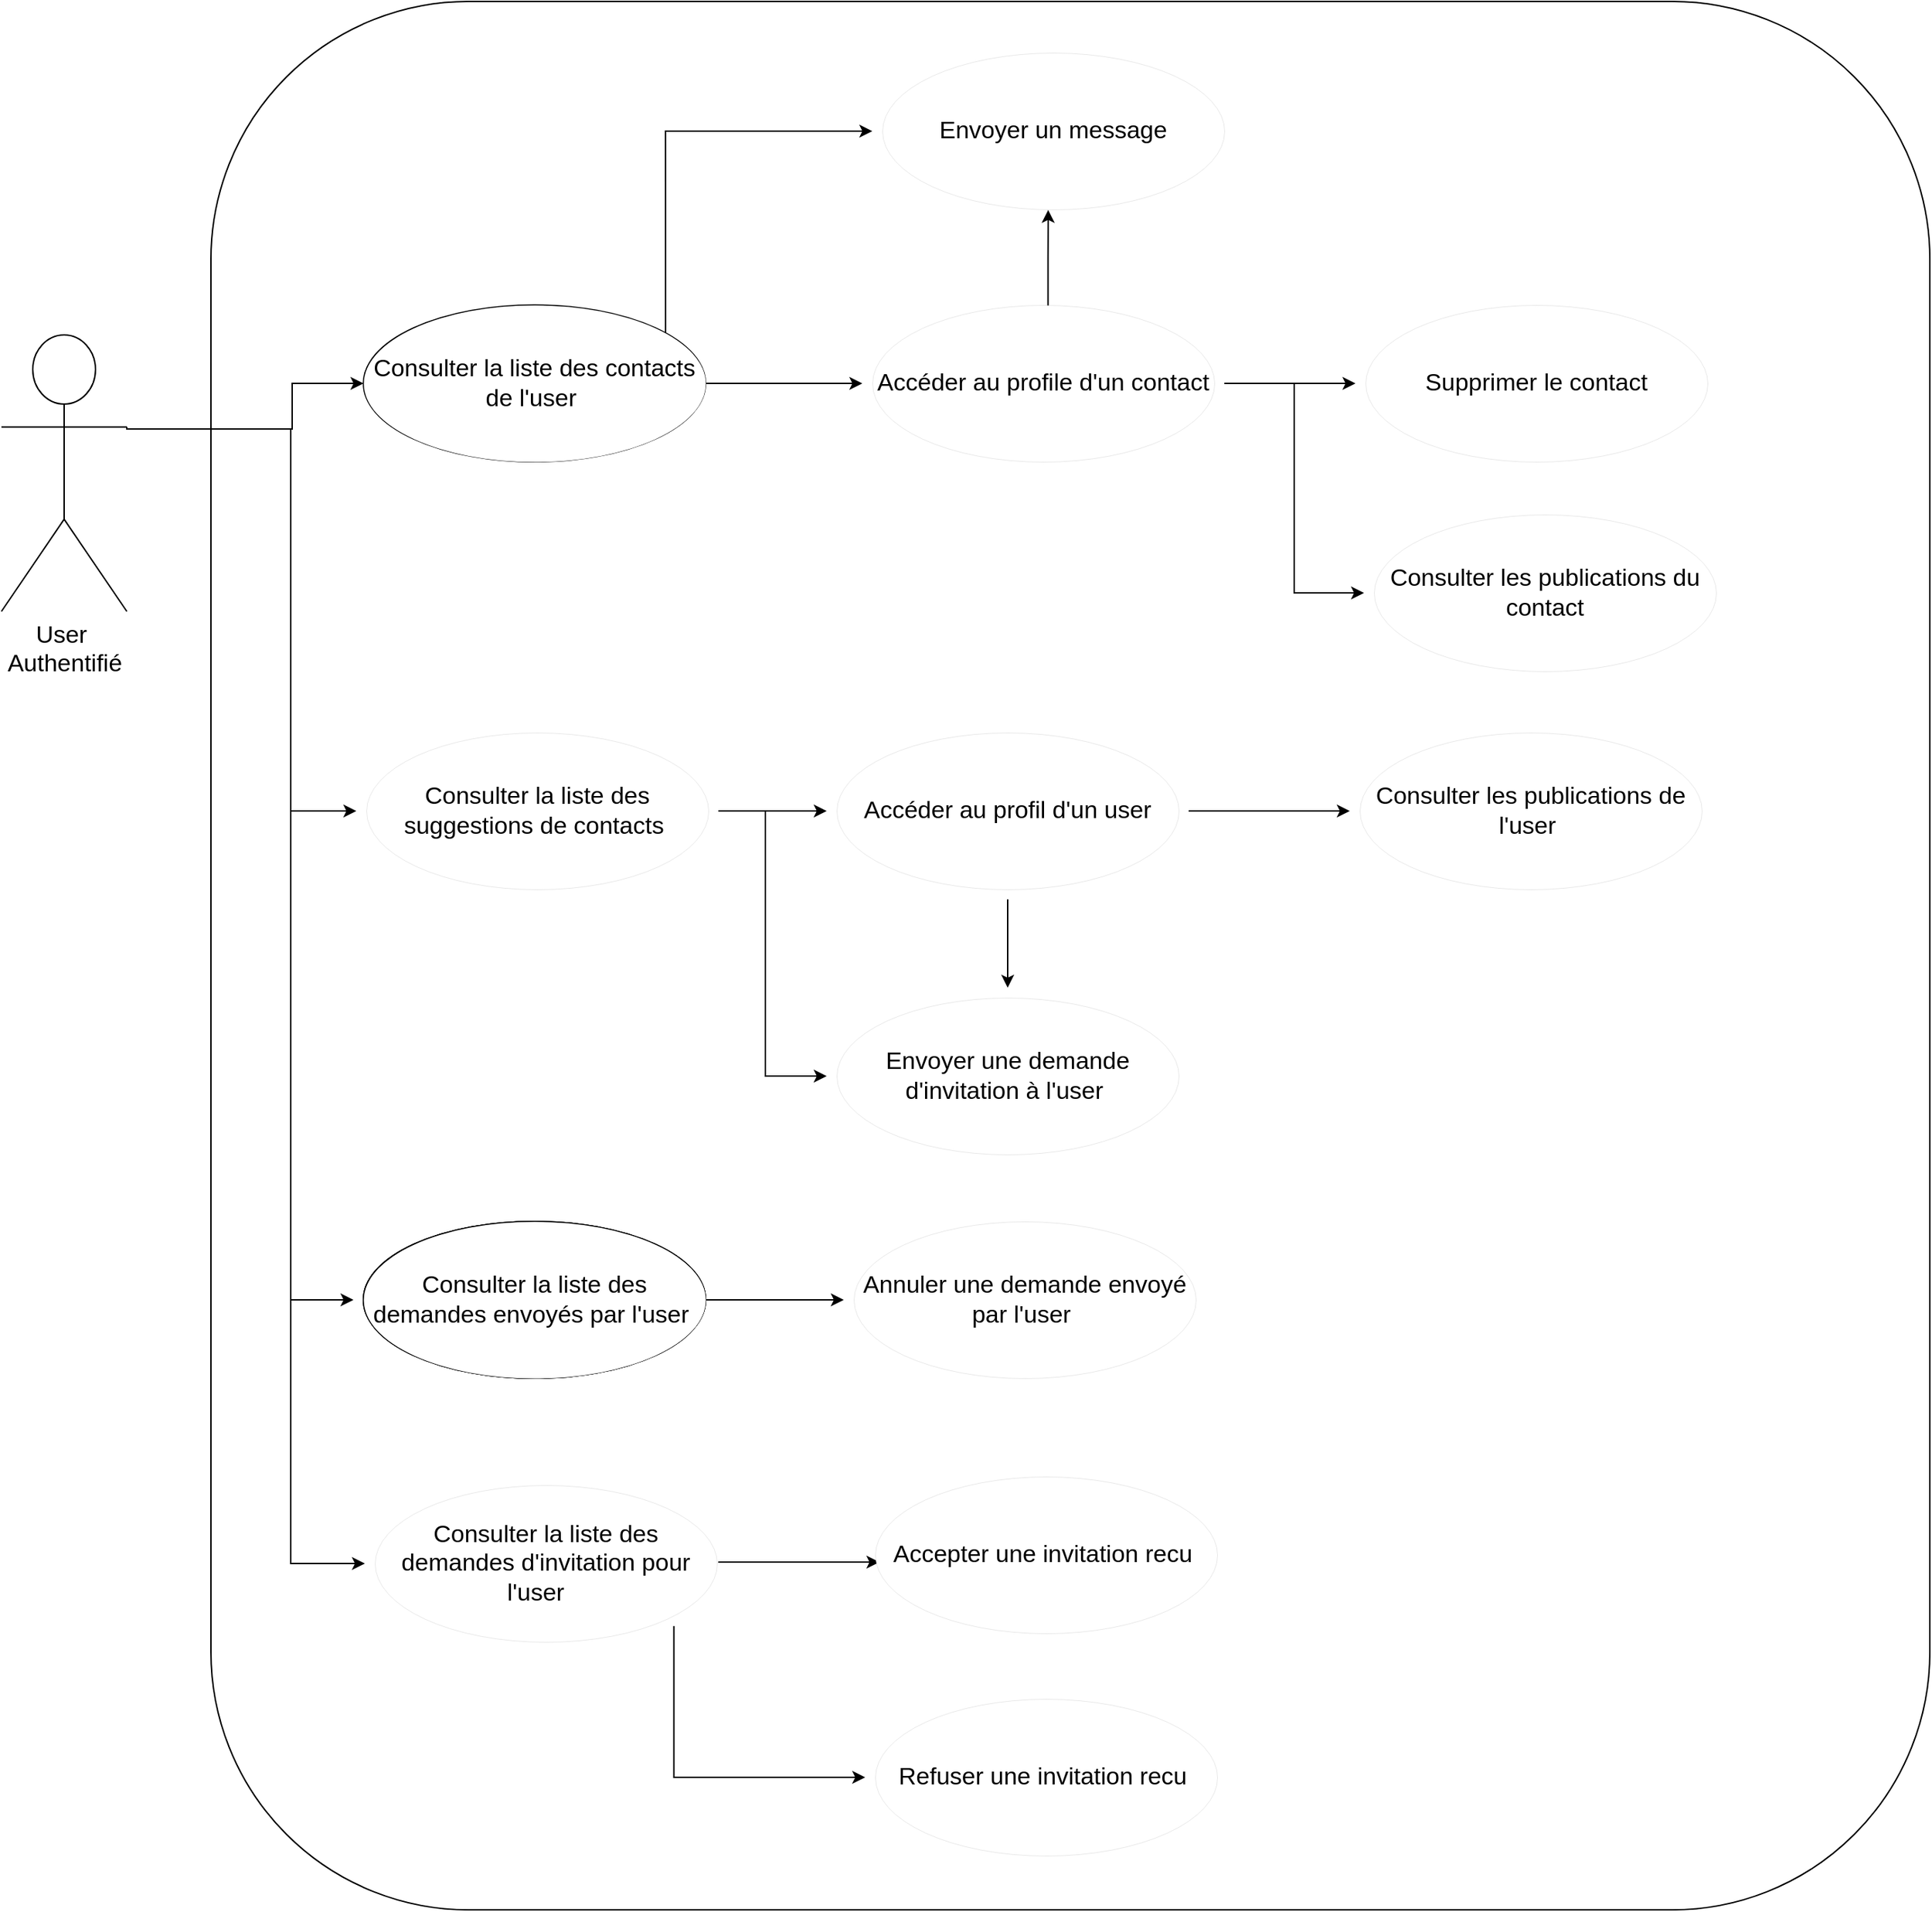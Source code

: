 <mxfile version="16.5.1" type="device" pages="2"><diagram id="uu880i4TB5WIHIHQVo8Q" name="D1"><mxGraphModel dx="2774" dy="1269" grid="0" gridSize="10" guides="1" tooltips="1" connect="1" arrows="1" fold="1" page="0" pageScale="1" pageWidth="827" pageHeight="1169" math="0" shadow="0"><root><mxCell id="0"/><mxCell id="1" parent="0"/><mxCell id="6onSYLC3XU4fuUjRAczv-1" value="" style="rounded=1;whiteSpace=wrap;html=1;" vertex="1" parent="1"><mxGeometry x="126" y="72" width="1206" height="1339" as="geometry"/></mxCell><mxCell id="_j6vwuoLXBlvUyXRn8-_-1" style="edgeStyle=orthogonalEdgeStyle;rounded=0;orthogonalLoop=1;jettySize=auto;html=1;exitX=1;exitY=0.5;exitDx=0;exitDy=0;entryX=0;entryY=0.5;entryDx=0;entryDy=0;fontSize=17;" parent="1" target="_j6vwuoLXBlvUyXRn8-_-5" edge="1"><mxGeometry relative="1" as="geometry"><mxPoint x="81" y="372.0" as="sourcePoint"/><Array as="points"><mxPoint x="183" y="372"/><mxPoint x="183" y="340"/></Array></mxGeometry></mxCell><mxCell id="_j6vwuoLXBlvUyXRn8-_-2" style="edgeStyle=orthogonalEdgeStyle;rounded=0;orthogonalLoop=1;jettySize=auto;html=1;exitX=1;exitY=0.5;exitDx=0;exitDy=0;entryX=0;entryY=0.5;entryDx=0;entryDy=0;fontSize=17;" parent="1" target="_j6vwuoLXBlvUyXRn8-_-8" edge="1"><mxGeometry relative="1" as="geometry"><Array as="points"><mxPoint x="182" y="372"/><mxPoint x="182" y="640"/></Array><mxPoint x="81" y="372.0" as="sourcePoint"/></mxGeometry></mxCell><mxCell id="_j6vwuoLXBlvUyXRn8-_-34" style="edgeStyle=orthogonalEdgeStyle;rounded=0;orthogonalLoop=1;jettySize=auto;html=1;exitX=1;exitY=0.333;exitDx=0;exitDy=0;exitPerimeter=0;entryX=0;entryY=0.5;entryDx=0;entryDy=0;" parent="1" source="_j6vwuoLXBlvUyXRn8-_-3" target="_j6vwuoLXBlvUyXRn8-_-28" edge="1"><mxGeometry relative="1" as="geometry"><Array as="points"><mxPoint x="182" y="372"/><mxPoint x="182" y="1168"/></Array></mxGeometry></mxCell><mxCell id="_j6vwuoLXBlvUyXRn8-_-3" value="User&amp;nbsp;&lt;br&gt;Authentifié" style="shape=umlActor;verticalLabelPosition=bottom;verticalAlign=top;html=1;outlineConnect=0;fontSize=17;" parent="1" vertex="1"><mxGeometry x="-21" y="306" width="88" height="194" as="geometry"/></mxCell><mxCell id="_j6vwuoLXBlvUyXRn8-_-4" style="edgeStyle=orthogonalEdgeStyle;rounded=0;orthogonalLoop=1;jettySize=auto;html=1;exitX=1;exitY=0.5;exitDx=0;exitDy=0;fontSize=17;" parent="1" source="_j6vwuoLXBlvUyXRn8-_-5" target="_j6vwuoLXBlvUyXRn8-_-12" edge="1"><mxGeometry relative="1" as="geometry"/></mxCell><mxCell id="_j6vwuoLXBlvUyXRn8-_-5" value="Consulter la liste des contacts de l'user&amp;nbsp;" style="ellipse;whiteSpace=wrap;html=1;fontSize=17;" parent="1" vertex="1"><mxGeometry x="233" y="285" width="240" height="110" as="geometry"/></mxCell><mxCell id="_j6vwuoLXBlvUyXRn8-_-6" style="edgeStyle=orthogonalEdgeStyle;rounded=0;orthogonalLoop=1;jettySize=auto;html=1;exitX=1;exitY=0.5;exitDx=0;exitDy=0;entryX=0;entryY=0.5;entryDx=0;entryDy=0;fontSize=17;" parent="1" source="_j6vwuoLXBlvUyXRn8-_-8" target="_j6vwuoLXBlvUyXRn8-_-18" edge="1"><mxGeometry relative="1" as="geometry"/></mxCell><mxCell id="_j6vwuoLXBlvUyXRn8-_-7" style="edgeStyle=orthogonalEdgeStyle;rounded=0;orthogonalLoop=1;jettySize=auto;html=1;exitX=1;exitY=0.5;exitDx=0;exitDy=0;entryX=0;entryY=0.5;entryDx=0;entryDy=0;fontSize=17;" parent="1" source="_j6vwuoLXBlvUyXRn8-_-8" target="_j6vwuoLXBlvUyXRn8-_-19" edge="1"><mxGeometry relative="1" as="geometry"><Array as="points"><mxPoint x="515" y="640"/><mxPoint x="515" y="826"/></Array></mxGeometry></mxCell><mxCell id="_j6vwuoLXBlvUyXRn8-_-8" value="Consulter la liste des suggestions de contacts&amp;nbsp;" style="ellipse;whiteSpace=wrap;html=1;strokeWidth=0;perimeterSpacing=7;fontSize=17;" parent="1" vertex="1"><mxGeometry x="235" y="585" width="240" height="110" as="geometry"/></mxCell><mxCell id="_j6vwuoLXBlvUyXRn8-_-9" style="edgeStyle=orthogonalEdgeStyle;rounded=0;orthogonalLoop=1;jettySize=auto;html=1;exitX=1;exitY=0.5;exitDx=0;exitDy=0;fontSize=17;" parent="1" source="_j6vwuoLXBlvUyXRn8-_-12" target="_j6vwuoLXBlvUyXRn8-_-13" edge="1"><mxGeometry relative="1" as="geometry"/></mxCell><mxCell id="_j6vwuoLXBlvUyXRn8-_-11" style="edgeStyle=orthogonalEdgeStyle;rounded=0;orthogonalLoop=1;jettySize=auto;html=1;exitX=1;exitY=0.5;exitDx=0;exitDy=0;entryX=0;entryY=0.5;entryDx=0;entryDy=0;fontSize=17;" parent="1" source="_j6vwuoLXBlvUyXRn8-_-12" target="_j6vwuoLXBlvUyXRn8-_-15" edge="1"><mxGeometry relative="1" as="geometry"><Array as="points"><mxPoint x="886" y="340"/><mxPoint x="886" y="487"/></Array></mxGeometry></mxCell><mxCell id="_j6vwuoLXBlvUyXRn8-_-33" style="edgeStyle=orthogonalEdgeStyle;rounded=0;orthogonalLoop=1;jettySize=auto;html=1;exitX=0.513;exitY=0.063;exitDx=0;exitDy=0;exitPerimeter=0;entryX=0.486;entryY=0.946;entryDx=0;entryDy=0;entryPerimeter=0;" parent="1" source="_j6vwuoLXBlvUyXRn8-_-12" target="_j6vwuoLXBlvUyXRn8-_-31" edge="1"><mxGeometry relative="1" as="geometry"/></mxCell><mxCell id="_j6vwuoLXBlvUyXRn8-_-12" value="Accéder au profile d'un contact" style="ellipse;whiteSpace=wrap;html=1;strokeWidth=0;perimeterSpacing=7;fontSize=17;" parent="1" vertex="1"><mxGeometry x="590" y="285" width="240" height="110" as="geometry"/></mxCell><mxCell id="_j6vwuoLXBlvUyXRn8-_-13" value="Supprimer le contact" style="ellipse;whiteSpace=wrap;html=1;strokeWidth=0;perimeterSpacing=7;fontSize=17;" parent="1" vertex="1"><mxGeometry x="936" y="285" width="240" height="110" as="geometry"/></mxCell><mxCell id="_j6vwuoLXBlvUyXRn8-_-15" value="Consulter les publications du contact" style="ellipse;whiteSpace=wrap;html=1;strokeWidth=0;perimeterSpacing=7;fontSize=17;" parent="1" vertex="1"><mxGeometry x="942" y="432" width="240" height="110" as="geometry"/></mxCell><mxCell id="_j6vwuoLXBlvUyXRn8-_-16" style="edgeStyle=orthogonalEdgeStyle;rounded=0;orthogonalLoop=1;jettySize=auto;html=1;exitX=1;exitY=0.5;exitDx=0;exitDy=0;fontSize=17;" parent="1" source="_j6vwuoLXBlvUyXRn8-_-18" target="_j6vwuoLXBlvUyXRn8-_-20" edge="1"><mxGeometry relative="1" as="geometry"/></mxCell><mxCell id="_j6vwuoLXBlvUyXRn8-_-17" style="edgeStyle=orthogonalEdgeStyle;rounded=0;orthogonalLoop=1;jettySize=auto;html=1;exitX=0.5;exitY=1;exitDx=0;exitDy=0;entryX=0.5;entryY=0;entryDx=0;entryDy=0;fontSize=17;" parent="1" source="_j6vwuoLXBlvUyXRn8-_-18" target="_j6vwuoLXBlvUyXRn8-_-19" edge="1"><mxGeometry relative="1" as="geometry"/></mxCell><mxCell id="_j6vwuoLXBlvUyXRn8-_-18" value="Accéder au profil d'un user" style="ellipse;whiteSpace=wrap;html=1;strokeWidth=0;perimeterSpacing=7;fontSize=17;" parent="1" vertex="1"><mxGeometry x="565" y="585" width="240" height="110" as="geometry"/></mxCell><mxCell id="_j6vwuoLXBlvUyXRn8-_-19" value="Envoyer une demande d'invitation à l'user&amp;nbsp;" style="ellipse;whiteSpace=wrap;html=1;strokeWidth=0;perimeterSpacing=7;fontSize=17;" parent="1" vertex="1"><mxGeometry x="565" y="771" width="240" height="110" as="geometry"/></mxCell><mxCell id="_j6vwuoLXBlvUyXRn8-_-20" value="Consulter les publications de l'user&amp;nbsp;" style="ellipse;whiteSpace=wrap;html=1;strokeWidth=0;perimeterSpacing=7;fontSize=17;" parent="1" vertex="1"><mxGeometry x="932" y="585" width="240" height="110" as="geometry"/></mxCell><mxCell id="_j6vwuoLXBlvUyXRn8-_-21" value="Consulter la liste des demandes d'invitation envoyés par l'user&amp;nbsp;" style="ellipse;whiteSpace=wrap;html=1;fontSize=17;" parent="1" vertex="1"><mxGeometry x="233" y="928" width="240" height="110" as="geometry"/></mxCell><mxCell id="_j6vwuoLXBlvUyXRn8-_-22" value="Consulter la liste des demandes d'invitation envoyés par l'user&amp;nbsp;" style="ellipse;whiteSpace=wrap;html=1;fontSize=17;" parent="1" vertex="1"><mxGeometry x="233" y="928" width="240" height="110" as="geometry"/></mxCell><mxCell id="BUjM5bbSjbbibRhKt7WE-3" style="edgeStyle=orthogonalEdgeStyle;rounded=0;orthogonalLoop=1;jettySize=auto;html=1;exitX=1;exitY=0.5;exitDx=0;exitDy=0;" parent="1" source="_j6vwuoLXBlvUyXRn8-_-23" target="BUjM5bbSjbbibRhKt7WE-2" edge="1"><mxGeometry relative="1" as="geometry"/></mxCell><mxCell id="_j6vwuoLXBlvUyXRn8-_-23" value="Consulter la liste des demandes d'invitation envoyés par l'user&amp;nbsp;" style="ellipse;whiteSpace=wrap;html=1;fontSize=17;" parent="1" vertex="1"><mxGeometry x="233" y="928" width="240" height="110" as="geometry"/></mxCell><mxCell id="_j6vwuoLXBlvUyXRn8-_-24" value="Consulter la liste des demandes envoyés par l'user&amp;nbsp;" style="ellipse;whiteSpace=wrap;html=1;strokeWidth=0;perimeterSpacing=7;fontSize=17;" parent="1" vertex="1"><mxGeometry x="233" y="928" width="240" height="110" as="geometry"/></mxCell><mxCell id="_j6vwuoLXBlvUyXRn8-_-25" style="edgeStyle=orthogonalEdgeStyle;rounded=0;orthogonalLoop=1;jettySize=auto;html=1;exitX=1;exitY=0.5;exitDx=0;exitDy=0;entryX=0;entryY=0.5;entryDx=0;entryDy=0;fontSize=17;" parent="1" target="_j6vwuoLXBlvUyXRn8-_-24" edge="1"><mxGeometry relative="1" as="geometry"><Array as="points"><mxPoint x="182" y="372"/><mxPoint x="182" y="983"/></Array><mxPoint x="88.0" y="372.0" as="sourcePoint"/></mxGeometry></mxCell><mxCell id="BUjM5bbSjbbibRhKt7WE-1" style="edgeStyle=orthogonalEdgeStyle;rounded=0;orthogonalLoop=1;jettySize=auto;html=1;exitX=0.862;exitY=0.214;exitDx=0;exitDy=0;entryX=0;entryY=0.5;entryDx=0;entryDy=0;exitPerimeter=0;" parent="1" source="_j6vwuoLXBlvUyXRn8-_-27" target="_j6vwuoLXBlvUyXRn8-_-31" edge="1"><mxGeometry relative="1" as="geometry"><Array as="points"><mxPoint x="445" y="163"/></Array></mxGeometry></mxCell><mxCell id="_j6vwuoLXBlvUyXRn8-_-27" value="Consulter la liste des contacts de l'user&amp;nbsp;" style="ellipse;whiteSpace=wrap;html=1;strokeWidth=0;perimeterSpacing=7;fontSize=17;" parent="1" vertex="1"><mxGeometry x="233" y="285" width="240" height="110" as="geometry"/></mxCell><mxCell id="BUjM5bbSjbbibRhKt7WE-6" style="edgeStyle=orthogonalEdgeStyle;rounded=0;orthogonalLoop=1;jettySize=auto;html=1;exitX=0.976;exitY=0.492;exitDx=0;exitDy=0;exitPerimeter=0;" parent="1" source="_j6vwuoLXBlvUyXRn8-_-28" edge="1"><mxGeometry relative="1" as="geometry"><mxPoint x="595" y="1167" as="targetPoint"/></mxGeometry></mxCell><mxCell id="BUjM5bbSjbbibRhKt7WE-9" style="edgeStyle=orthogonalEdgeStyle;rounded=0;orthogonalLoop=1;jettySize=auto;html=1;exitX=1;exitY=1;exitDx=0;exitDy=0;entryX=0;entryY=0.5;entryDx=0;entryDy=0;" parent="1" source="_j6vwuoLXBlvUyXRn8-_-28" target="BUjM5bbSjbbibRhKt7WE-5" edge="1"><mxGeometry relative="1" as="geometry"><Array as="points"><mxPoint x="451" y="1318"/></Array></mxGeometry></mxCell><mxCell id="_j6vwuoLXBlvUyXRn8-_-28" value="Consulter la liste des demandes d'invitation pour l'user&amp;nbsp; &amp;nbsp;" style="ellipse;whiteSpace=wrap;html=1;strokeWidth=0;perimeterSpacing=7;fontSize=17;" parent="1" vertex="1"><mxGeometry x="241" y="1113" width="240" height="110" as="geometry"/></mxCell><mxCell id="_j6vwuoLXBlvUyXRn8-_-31" value="Envoyer un message" style="ellipse;whiteSpace=wrap;html=1;strokeWidth=0;perimeterSpacing=7;fontSize=17;" parent="1" vertex="1"><mxGeometry x="597" y="108" width="240" height="110" as="geometry"/></mxCell><mxCell id="BUjM5bbSjbbibRhKt7WE-2" value="Annuler une demande envoyé par l'user&amp;nbsp;" style="ellipse;whiteSpace=wrap;html=1;strokeWidth=0;perimeterSpacing=7;fontSize=17;" parent="1" vertex="1"><mxGeometry x="577" y="928" width="240" height="110" as="geometry"/></mxCell><mxCell id="BUjM5bbSjbbibRhKt7WE-4" value="Accepter une invitation recu&amp;nbsp;" style="ellipse;whiteSpace=wrap;html=1;strokeWidth=0;perimeterSpacing=7;fontSize=17;" parent="1" vertex="1"><mxGeometry x="592" y="1107" width="240" height="110" as="geometry"/></mxCell><mxCell id="BUjM5bbSjbbibRhKt7WE-5" value="Refuser une invitation recu&amp;nbsp;" style="ellipse;whiteSpace=wrap;html=1;strokeWidth=0;perimeterSpacing=7;fontSize=17;" parent="1" vertex="1"><mxGeometry x="592" y="1263" width="240" height="110" as="geometry"/></mxCell></root></mxGraphModel></diagram><diagram id="cESN5uKyxqR1gmTwvN93" name="Page-2"><mxGraphModel dx="2062" dy="888" grid="0" gridSize="10" guides="1" tooltips="1" connect="1" arrows="1" fold="1" page="0" pageScale="1" pageWidth="827" pageHeight="1169" math="0" shadow="0"><root><mxCell id="N_VNMiCm0eIapYn7P1G1-0"/><mxCell id="N_VNMiCm0eIapYn7P1G1-1" parent="N_VNMiCm0eIapYn7P1G1-0"/><mxCell id="N_VNMiCm0eIapYn7P1G1-2" value="User 1&amp;nbsp;" style="shape=umlActor;verticalLabelPosition=bottom;verticalAlign=top;html=1;outlineConnect=0;" parent="N_VNMiCm0eIapYn7P1G1-1" vertex="1"><mxGeometry x="-274" y="157" width="118" height="208" as="geometry"/></mxCell><mxCell id="N_VNMiCm0eIapYn7P1G1-3" value="User 2&amp;nbsp;" style="shape=umlActor;verticalLabelPosition=bottom;verticalAlign=top;html=1;outlineConnect=0;" parent="N_VNMiCm0eIapYn7P1G1-1" vertex="1"><mxGeometry x="465" y="157" width="118" height="208" as="geometry"/></mxCell><mxCell id="N_VNMiCm0eIapYn7P1G1-4" value="" style="endArrow=classic;html=1;rounded=0;" parent="N_VNMiCm0eIapYn7P1G1-1" edge="1"><mxGeometry width="50" height="50" relative="1" as="geometry"><mxPoint x="-76" y="169" as="sourcePoint"/><mxPoint x="375" y="169" as="targetPoint"/></mxGeometry></mxCell><mxCell id="N_VNMiCm0eIapYn7P1G1-5" value="1" style="text;html=1;strokeColor=none;fillColor=none;align=center;verticalAlign=middle;whiteSpace=wrap;rounded=0;" parent="N_VNMiCm0eIapYn7P1G1-1" vertex="1"><mxGeometry x="22" y="137" width="60" height="30" as="geometry"/></mxCell><mxCell id="N_VNMiCm0eIapYn7P1G1-7" value="1) U1 invite U2" style="text;html=1;strokeColor=none;fillColor=none;align=left;verticalAlign=middle;whiteSpace=wrap;rounded=0;fontSize=14;" parent="N_VNMiCm0eIapYn7P1G1-1" vertex="1"><mxGeometry x="-81" y="435" width="535" height="30" as="geometry"/></mxCell><mxCell id="N_VNMiCm0eIapYn7P1G1-8" value="1,5) U1 est dans la liste d'invitation de U2&amp;nbsp;" style="text;html=1;strokeColor=none;fillColor=none;align=left;verticalAlign=middle;whiteSpace=wrap;rounded=0;fontSize=14;" parent="N_VNMiCm0eIapYn7P1G1-1" vertex="1"><mxGeometry x="-81" y="465" width="535" height="30" as="geometry"/></mxCell><mxCell id="N_VNMiCm0eIapYn7P1G1-9" value="Demande d'invitation" style="text;html=1;strokeColor=none;fillColor=none;align=center;verticalAlign=middle;whiteSpace=wrap;rounded=0;" parent="N_VNMiCm0eIapYn7P1G1-1" vertex="1"><mxGeometry x="76" y="137" width="126" height="30" as="geometry"/></mxCell><mxCell id="N_VNMiCm0eIapYn7P1G1-10" value="1,5) U2 est dans la liste de demande d'invitations de&amp;nbsp; U1 ( voir D1 )&amp;nbsp;" style="text;html=1;strokeColor=none;fillColor=none;align=left;verticalAlign=middle;whiteSpace=wrap;rounded=0;fontSize=14;" parent="N_VNMiCm0eIapYn7P1G1-1" vertex="1"><mxGeometry x="-80.5" y="497" width="534.5" height="30" as="geometry"/></mxCell><mxCell id="HHlLbs1IpKqQlsip1e1t-1" value="" style="endArrow=classic;html=1;rounded=0;" parent="N_VNMiCm0eIapYn7P1G1-1" edge="1"><mxGeometry width="50" height="50" relative="1" as="geometry"><mxPoint x="380" y="233" as="sourcePoint"/><mxPoint x="-87" y="233" as="targetPoint"/></mxGeometry></mxCell><mxCell id="HHlLbs1IpKqQlsip1e1t-2" value="Reponse d'invitation&amp;nbsp;" style="text;html=1;strokeColor=none;fillColor=none;align=center;verticalAlign=middle;whiteSpace=wrap;rounded=0;" parent="N_VNMiCm0eIapYn7P1G1-1" vertex="1"><mxGeometry x="80" y="200" width="126" height="30" as="geometry"/></mxCell><mxCell id="HHlLbs1IpKqQlsip1e1t-3" value="2" style="text;html=1;strokeColor=none;fillColor=none;align=center;verticalAlign=middle;whiteSpace=wrap;rounded=0;" parent="N_VNMiCm0eIapYn7P1G1-1" vertex="1"><mxGeometry x="26" y="200" width="60" height="30" as="geometry"/></mxCell><mxCell id="HHlLbs1IpKqQlsip1e1t-4" value="2.a) U2 accepte l'invitation de U1&amp;nbsp;" style="text;html=1;strokeColor=none;fillColor=none;align=left;verticalAlign=middle;whiteSpace=wrap;rounded=0;fontSize=14;" parent="N_VNMiCm0eIapYn7P1G1-1" vertex="1"><mxGeometry x="-80.5" y="583" width="535" height="30" as="geometry"/></mxCell><mxCell id="HHlLbs1IpKqQlsip1e1t-5" value="2.b) U2 refuse l'invitation de U1&amp;nbsp;" style="text;html=1;strokeColor=none;fillColor=none;align=left;verticalAlign=middle;whiteSpace=wrap;rounded=0;fontSize=14;" parent="N_VNMiCm0eIapYn7P1G1-1" vertex="1"><mxGeometry x="-80.5" y="613" width="535" height="30" as="geometry"/></mxCell><mxCell id="HHlLbs1IpKqQlsip1e1t-6" value="2.c) U1 annule sa demande d'invitation au U2&amp;nbsp;" style="text;html=1;strokeColor=none;fillColor=none;align=left;verticalAlign=middle;whiteSpace=wrap;rounded=0;fontSize=14;" parent="N_VNMiCm0eIapYn7P1G1-1" vertex="1"><mxGeometry x="-80.5" y="645" width="535" height="30" as="geometry"/></mxCell><mxCell id="HHlLbs1IpKqQlsip1e1t-7" value="" style="endArrow=classic;startArrow=classic;html=1;rounded=0;fontSize=14;" parent="N_VNMiCm0eIapYn7P1G1-1" edge="1"><mxGeometry width="50" height="50" relative="1" as="geometry"><mxPoint x="-78" y="308" as="sourcePoint"/><mxPoint x="387" y="308" as="targetPoint"/></mxGeometry></mxCell><mxCell id="HHlLbs1IpKqQlsip1e1t-10" value="Reponse d'invitation&amp;nbsp;" style="text;html=1;strokeColor=none;fillColor=none;align=center;verticalAlign=middle;whiteSpace=wrap;rounded=0;" parent="N_VNMiCm0eIapYn7P1G1-1" vertex="1"><mxGeometry x="89" y="275" width="126" height="30" as="geometry"/></mxCell><mxCell id="HHlLbs1IpKqQlsip1e1t-11" value="3" style="text;html=1;strokeColor=none;fillColor=none;align=center;verticalAlign=middle;whiteSpace=wrap;rounded=0;" parent="N_VNMiCm0eIapYn7P1G1-1" vertex="1"><mxGeometry x="35" y="275" width="60" height="30" as="geometry"/></mxCell><mxCell id="HHlLbs1IpKqQlsip1e1t-12" value="3.a) Les 2 Users peuvent discuter&amp;nbsp;" style="text;html=1;strokeColor=none;fillColor=none;align=left;verticalAlign=middle;whiteSpace=wrap;rounded=0;fontSize=14;" parent="N_VNMiCm0eIapYn7P1G1-1" vertex="1"><mxGeometry x="-76" y="720" width="535" height="30" as="geometry"/></mxCell><mxCell id="HHlLbs1IpKqQlsip1e1t-13" value="3.b &amp;amp; 3.c) Les 2 Users ne sont plus dans leurs liste respectives ( 1,5 )&amp;nbsp;" style="text;html=1;strokeColor=none;fillColor=none;align=left;verticalAlign=middle;whiteSpace=wrap;rounded=0;fontSize=14;" parent="N_VNMiCm0eIapYn7P1G1-1" vertex="1"><mxGeometry x="-76" y="750" width="535" height="30" as="geometry"/></mxCell></root></mxGraphModel></diagram></mxfile>